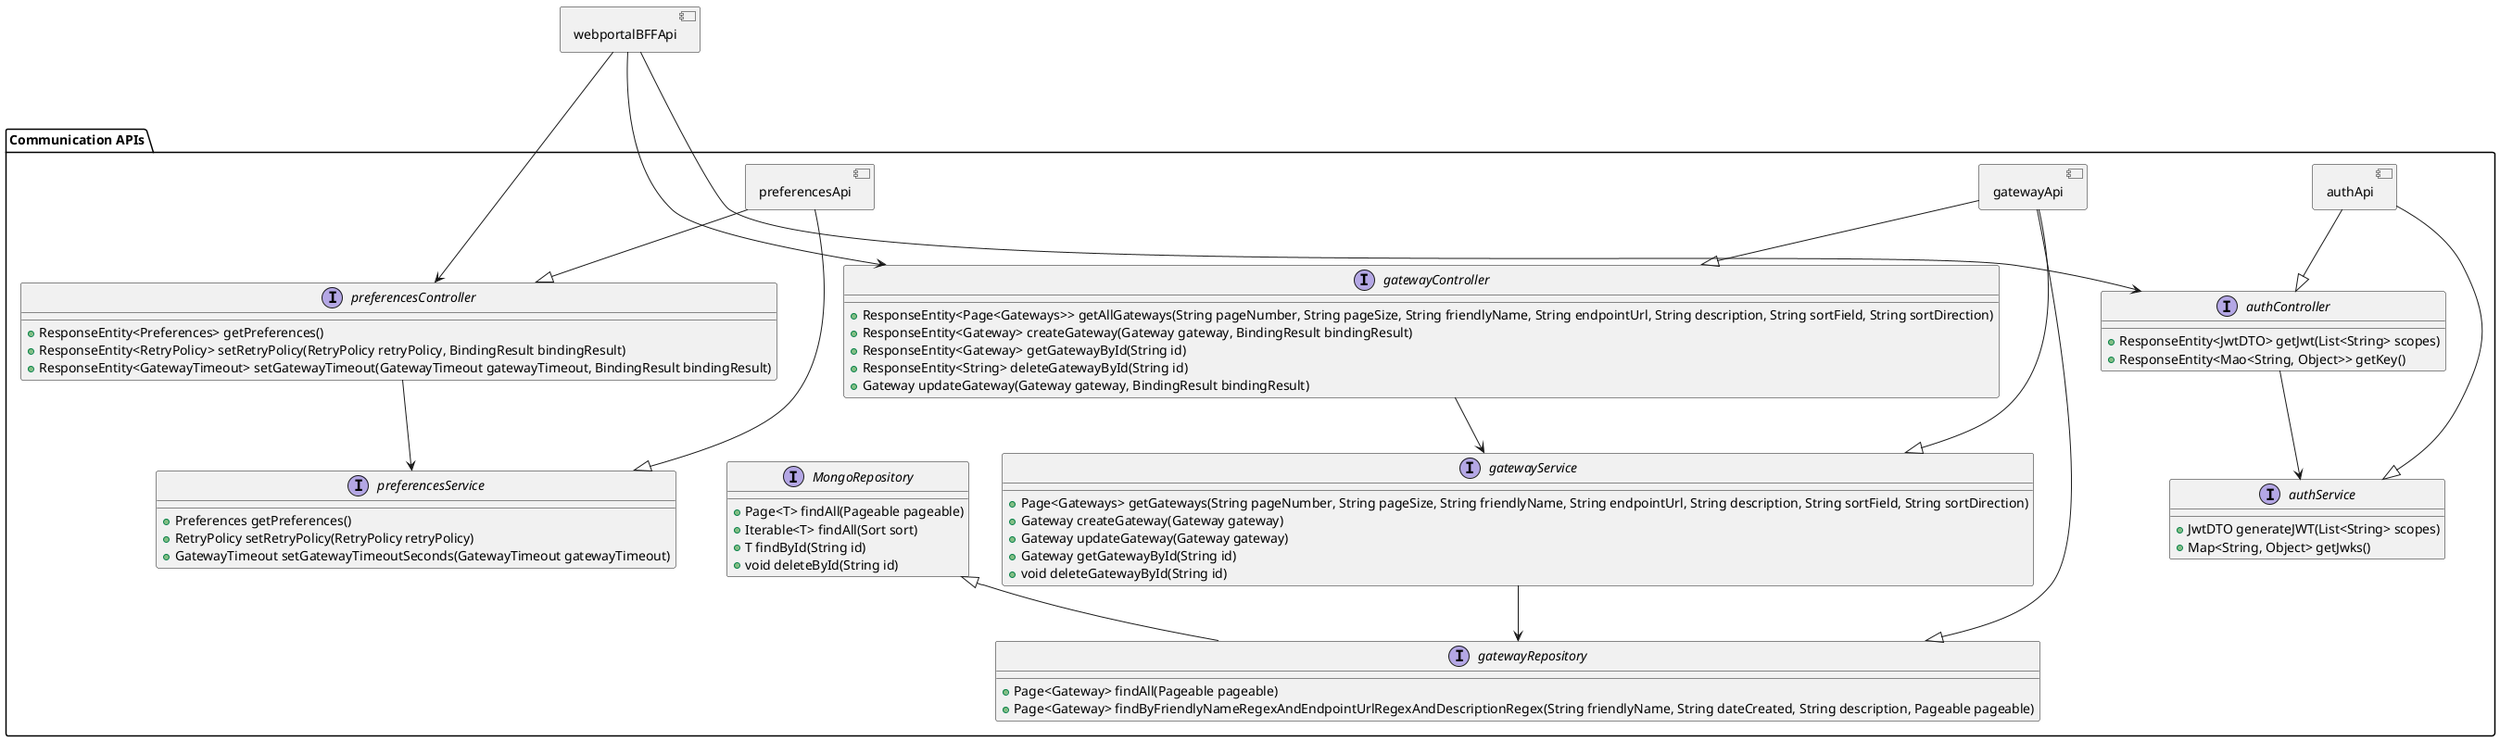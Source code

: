 @startuml Component Interfaces

component webportalBFFApi {

}


package "Communication APIs" as communicationApis {
    component gatewayApi {

    }

    interface gatewayController {
            + ResponseEntity<Page<Gateways>> getAllGateways(String pageNumber, String pageSize, String friendlyName, String endpointUrl, String description, String sortField, String sortDirection)
            + ResponseEntity<Gateway> createGateway(Gateway gateway, BindingResult bindingResult)
            + ResponseEntity<Gateway> getGatewayById(String id)
            + ResponseEntity<String> deleteGatewayById(String id)
            + Gateway updateGateway(Gateway gateway, BindingResult bindingResult)
        }

    interface gatewayService {
        + Page<Gateways> getGateways(String pageNumber, String pageSize, String friendlyName, String endpointUrl, String description, String sortField, String sortDirection)
        + Gateway createGateway(Gateway gateway)
        + Gateway updateGateway(Gateway gateway)
        + Gateway getGatewayById(String id)
        + void deleteGatewayById(String id)
    }

    interface MongoRepository {
        + Page<T> findAll(Pageable pageable)
        + Iterable<T> findAll(Sort sort)
        + T findById(String id)
        + void deleteById(String id)
    }


    interface gatewayRepository extends MongoRepository {
        + Page<Gateway> findAll(Pageable pageable)
        + Page<Gateway> findByFriendlyNameRegexAndEndpointUrlRegexAndDescriptionRegex(String friendlyName, String dateCreated, String description, Pageable pageable)
    }

    gatewayApi --|> gatewayService
    gatewayApi --|> gatewayRepository
    gatewayApi --|> gatewayController
    gatewayController --> gatewayService
    gatewayService --> gatewayRepository

    component preferencesApi {

    }

    interface preferencesController {
        + ResponseEntity<Preferences> getPreferences()
        + ResponseEntity<RetryPolicy> setRetryPolicy(RetryPolicy retryPolicy, BindingResult bindingResult)
        + ResponseEntity<GatewayTimeout> setGatewayTimeout(GatewayTimeout gatewayTimeout, BindingResult bindingResult)
    }

    interface preferencesService {
        + Preferences getPreferences()
        + RetryPolicy setRetryPolicy(RetryPolicy retryPolicy)
        + GatewayTimeout setGatewayTimeoutSeconds(GatewayTimeout gatewayTimeout)
    }

    preferencesApi --|> preferencesService
    preferencesApi --|> preferencesController
    preferencesController --> preferencesService

    component authApi {

    }

    interface authController {
        + ResponseEntity<JwtDTO> getJwt(List<String> scopes)
        + ResponseEntity<Mao<String, Object>> getKey()
    }

    interface authService {
        + JwtDTO generateJWT(List<String> scopes)
        + Map<String, Object> getJwks()
    }

    authApi --|> authService
    authApi --|> authController
    authController --> authService


}


webportalBFFApi -d--> gatewayController
webportalBFFApi -d---> preferencesController
webportalBFFApi -d---> authController
@enduml
